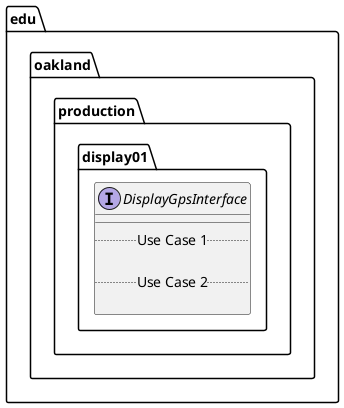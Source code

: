 @startuml DisplayGpsInterface

package edu.oakland.production.display01 {
    interface DisplayGpsInterface {
        __
        .. Use Case 1 ..

        .. Use Case 2 ..

    }
}

@enduml